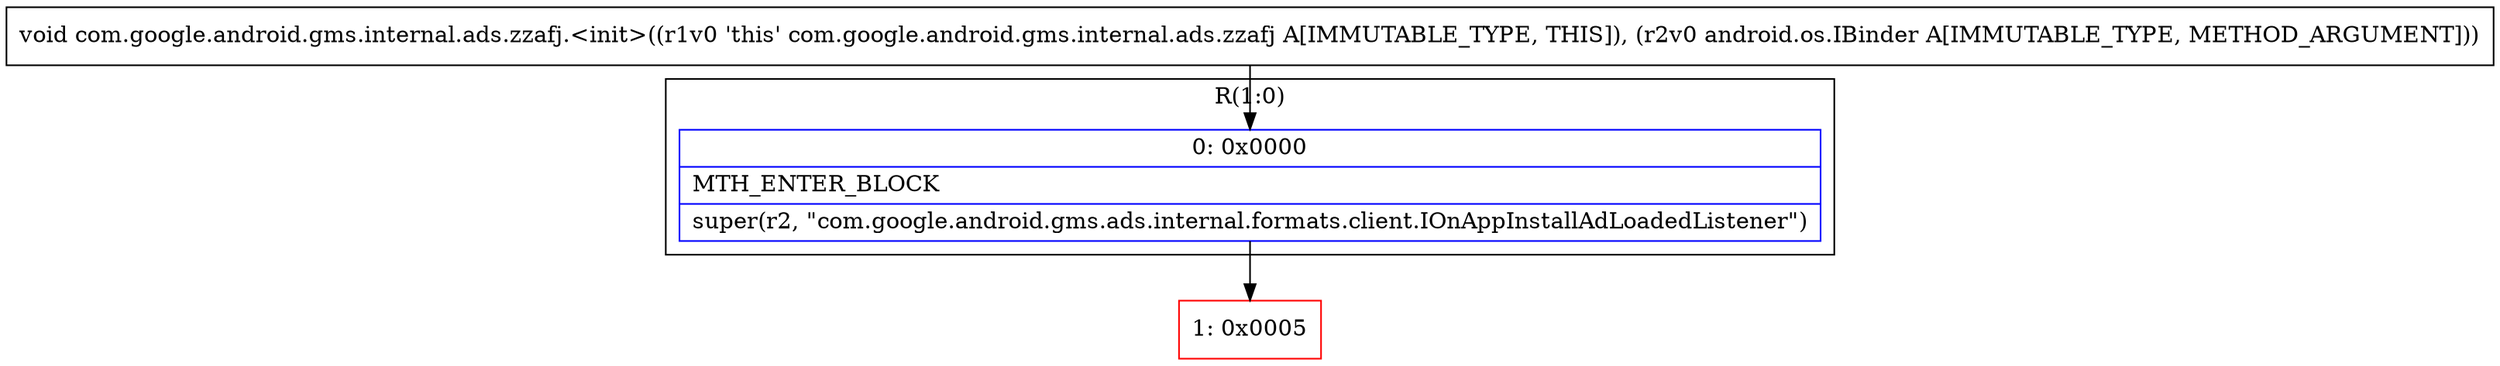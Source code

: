 digraph "CFG forcom.google.android.gms.internal.ads.zzafj.\<init\>(Landroid\/os\/IBinder;)V" {
subgraph cluster_Region_1366011281 {
label = "R(1:0)";
node [shape=record,color=blue];
Node_0 [shape=record,label="{0\:\ 0x0000|MTH_ENTER_BLOCK\l|super(r2, \"com.google.android.gms.ads.internal.formats.client.IOnAppInstallAdLoadedListener\")\l}"];
}
Node_1 [shape=record,color=red,label="{1\:\ 0x0005}"];
MethodNode[shape=record,label="{void com.google.android.gms.internal.ads.zzafj.\<init\>((r1v0 'this' com.google.android.gms.internal.ads.zzafj A[IMMUTABLE_TYPE, THIS]), (r2v0 android.os.IBinder A[IMMUTABLE_TYPE, METHOD_ARGUMENT])) }"];
MethodNode -> Node_0;
Node_0 -> Node_1;
}

